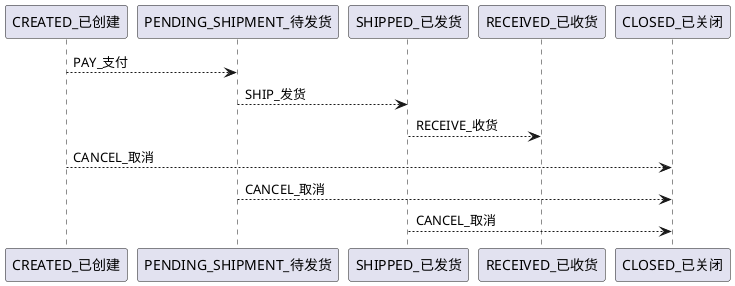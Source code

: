 @startuml
CREATED_已创建 --> PENDING_SHIPMENT_待发货 : PAY_支付
PENDING_SHIPMENT_待发货 --> SHIPPED_已发货 : SHIP_发货
SHIPPED_已发货 --> RECEIVED_已收货 : RECEIVE_收货
CREATED_已创建 --> CLOSED_已关闭 : CANCEL_取消
PENDING_SHIPMENT_待发货 --> CLOSED_已关闭 : CANCEL_取消
SHIPPED_已发货 --> CLOSED_已关闭 : CANCEL_取消
@enduml